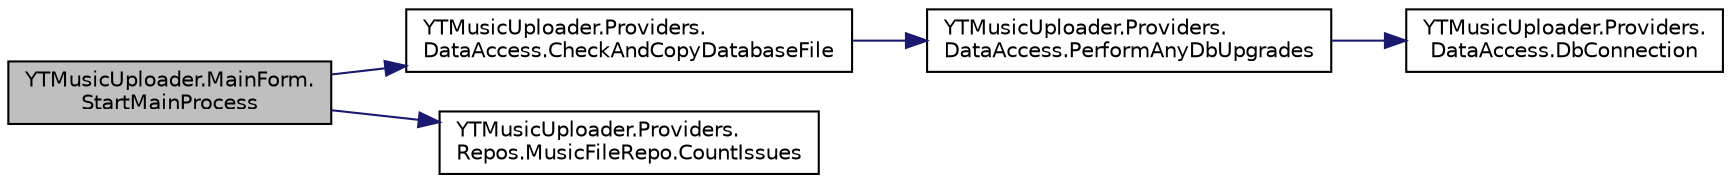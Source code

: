 digraph "YTMusicUploader.MainForm.StartMainProcess"
{
 // LATEX_PDF_SIZE
  edge [fontname="Helvetica",fontsize="10",labelfontname="Helvetica",labelfontsize="10"];
  node [fontname="Helvetica",fontsize="10",shape=record];
  rankdir="LR";
  Node1 [label="YTMusicUploader.MainForm.\lStartMainProcess",height=0.2,width=0.4,color="black", fillcolor="grey75", style="filled", fontcolor="black",tooltip=" "];
  Node1 -> Node2 [color="midnightblue",fontsize="10",style="solid"];
  Node2 [label="YTMusicUploader.Providers.\lDataAccess.CheckAndCopyDatabaseFile",height=0.2,width=0.4,color="black", fillcolor="white", style="filled",URL="$d7/d1f/class_y_t_music_uploader_1_1_providers_1_1_data_access.html#a0f9bb7c069a72090c6f86048509fa343",tooltip="Checks if the database file is present in the users AppData path. If it's not present it will copy ov..."];
  Node2 -> Node3 [color="midnightblue",fontsize="10",style="solid"];
  Node3 [label="YTMusicUploader.Providers.\lDataAccess.PerformAnyDbUpgrades",height=0.2,width=0.4,color="black", fillcolor="white", style="filled",URL="$d7/d1f/class_y_t_music_uploader_1_1_providers_1_1_data_access.html#a777fee8af9abfbafeb10f09327101e08",tooltip="Runs on form load to ensure the database schema is at the latest version following an application upg..."];
  Node3 -> Node4 [color="midnightblue",fontsize="10",style="solid"];
  Node4 [label="YTMusicUploader.Providers.\lDataAccess.DbConnection",height=0.2,width=0.4,color="black", fillcolor="white", style="filled",URL="$d7/d1f/class_y_t_music_uploader_1_1_providers_1_1_data_access.html#a282db1993d3e890ff819c1afd3e14114",tooltip="Create an SQLite connection to the database file in the users AppData path"];
  Node1 -> Node5 [color="midnightblue",fontsize="10",style="solid"];
  Node5 [label="YTMusicUploader.Providers.\lRepos.MusicFileRepo.CountIssues",height=0.2,width=0.4,color="black", fillcolor="white", style="filled",URL="$d1/d9d/class_y_t_music_uploader_1_1_providers_1_1_repos_1_1_music_file_repo.html#a799073d452dba59c8412e483f124eb73",tooltip="Count all non-removed Music File entries that have upload errors"];
}
